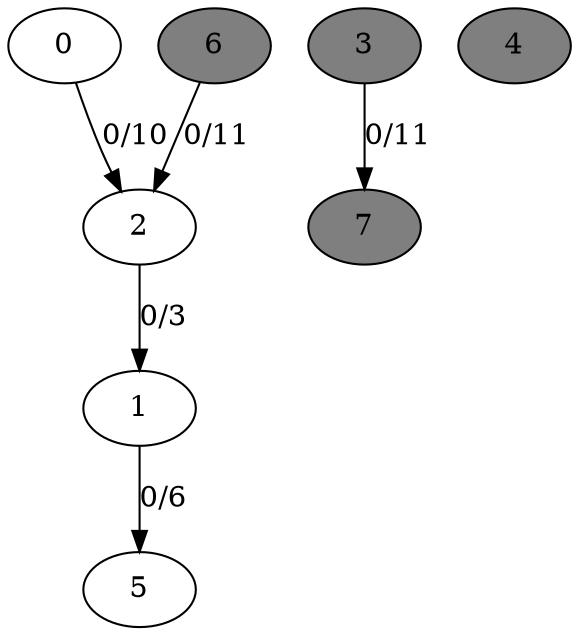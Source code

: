 digraph G {
	0[style=filled fillcolor=grey100];
	0->2[label ="0/10"] ;
	1[style=filled fillcolor=grey100];
	1->5[label ="0/6"] ;
	2[style=filled fillcolor=grey100];
	2->1[label ="0/3"] ;
	3[style=filled fillcolor=grey50];
	3->7[label ="0/11"] ;
	4[style=filled fillcolor=grey50];
	5[style=filled fillcolor=grey100];
	6[style=filled fillcolor=grey50];
	6->2[label ="0/11"] ;
	7[style=filled fillcolor=grey50];
}

